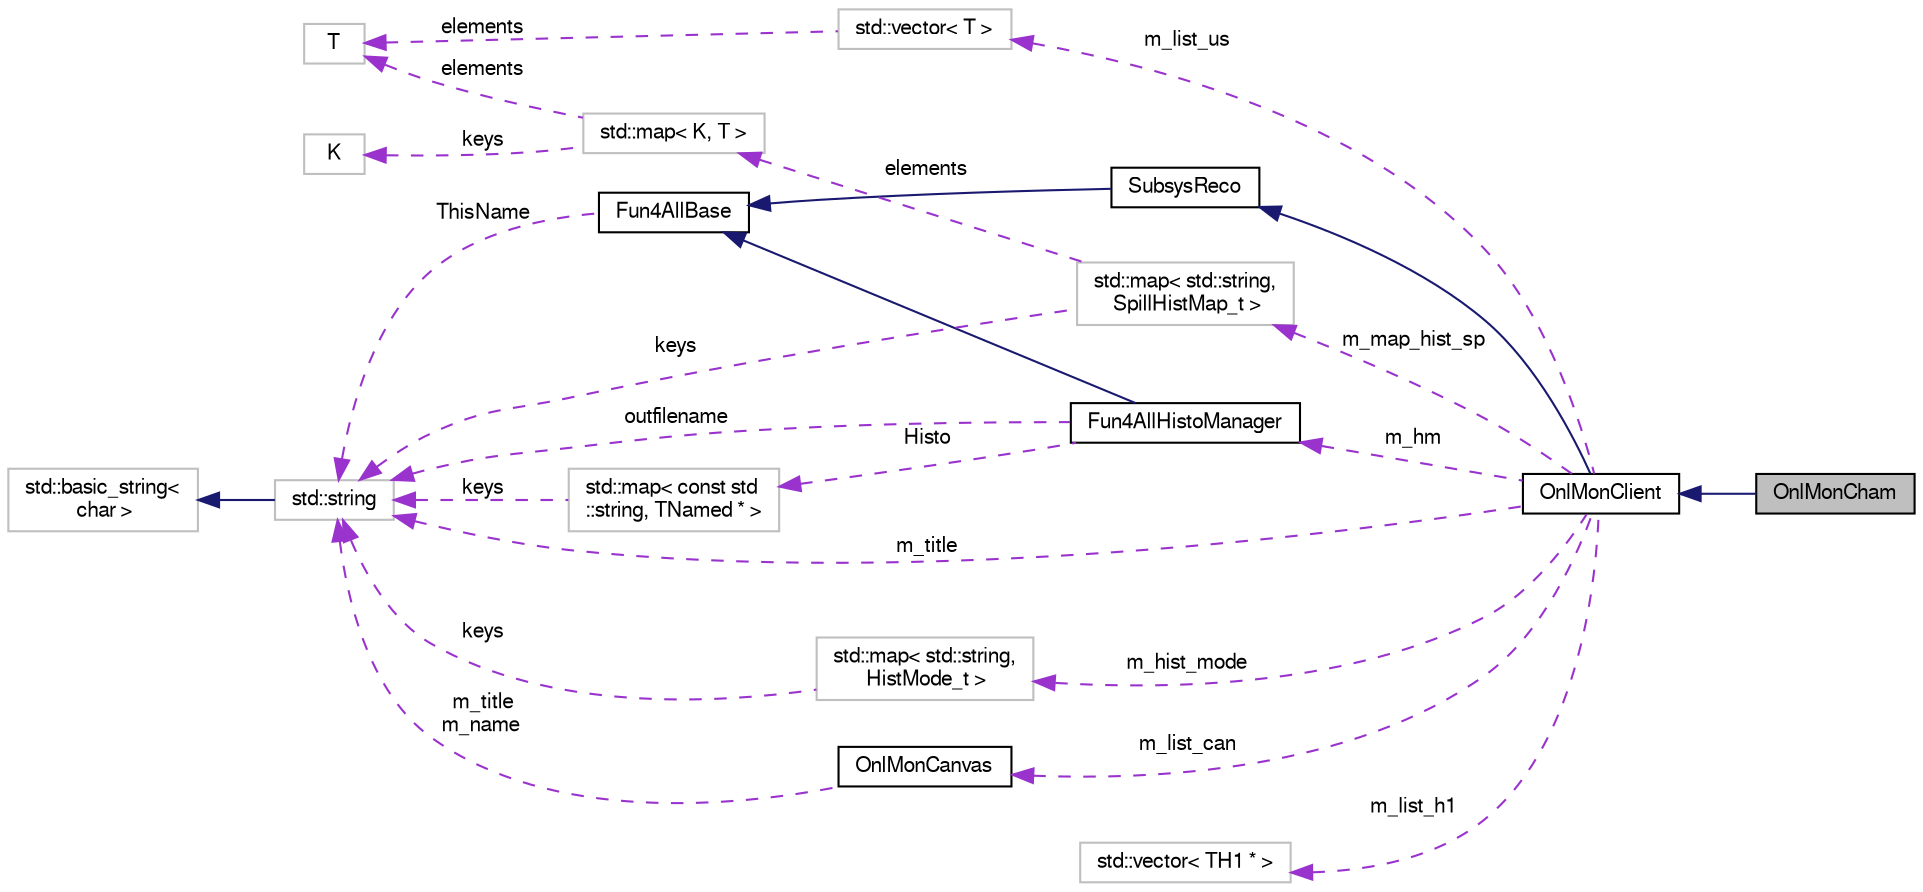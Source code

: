 digraph "OnlMonCham"
{
  bgcolor="transparent";
  edge [fontname="FreeSans",fontsize="10",labelfontname="FreeSans",labelfontsize="10"];
  node [fontname="FreeSans",fontsize="10",shape=record];
  rankdir="LR";
  Node1 [label="OnlMonCham",height=0.2,width=0.4,color="black", fillcolor="grey75", style="filled" fontcolor="black"];
  Node2 -> Node1 [dir="back",color="midnightblue",fontsize="10",style="solid",fontname="FreeSans"];
  Node2 [label="OnlMonClient",height=0.2,width=0.4,color="black",URL="$d9/d62/classOnlMonClient.html",tooltip="Base class for the OnlMon subsystem module. "];
  Node3 -> Node2 [dir="back",color="midnightblue",fontsize="10",style="solid",fontname="FreeSans"];
  Node3 [label="SubsysReco",height=0.2,width=0.4,color="black",URL="$d0/d32/classSubsysReco.html"];
  Node4 -> Node3 [dir="back",color="midnightblue",fontsize="10",style="solid",fontname="FreeSans"];
  Node4 [label="Fun4AllBase",height=0.2,width=0.4,color="black",URL="$d5/dec/classFun4AllBase.html"];
  Node5 -> Node4 [dir="back",color="darkorchid3",fontsize="10",style="dashed",label=" ThisName" ,fontname="FreeSans"];
  Node5 [label="std::string",height=0.2,width=0.4,color="grey75",tooltip="STL class. "];
  Node6 -> Node5 [dir="back",color="midnightblue",fontsize="10",style="solid",fontname="FreeSans"];
  Node6 [label="std::basic_string\<\l char \>",height=0.2,width=0.4,color="grey75",tooltip="STL class. "];
  Node7 -> Node2 [dir="back",color="darkorchid3",fontsize="10",style="dashed",label=" m_list_h1" ,fontname="FreeSans"];
  Node7 [label="std::vector\< TH1 * \>",height=0.2,width=0.4,color="grey75"];
  Node8 -> Node2 [dir="back",color="darkorchid3",fontsize="10",style="dashed",label=" m_hist_mode" ,fontname="FreeSans"];
  Node8 [label="std::map\< std::string,\l HistMode_t \>",height=0.2,width=0.4,color="grey75"];
  Node5 -> Node8 [dir="back",color="darkorchid3",fontsize="10",style="dashed",label=" keys" ,fontname="FreeSans"];
  Node9 -> Node2 [dir="back",color="darkorchid3",fontsize="10",style="dashed",label=" m_list_can" ,fontname="FreeSans"];
  Node9 [label="OnlMonCanvas",height=0.2,width=0.4,color="black",URL="$df/ddc/classOnlMonCanvas.html"];
  Node5 -> Node9 [dir="back",color="darkorchid3",fontsize="10",style="dashed",label=" m_title\nm_name" ,fontname="FreeSans"];
  Node10 -> Node2 [dir="back",color="darkorchid3",fontsize="10",style="dashed",label=" m_map_hist_sp" ,fontname="FreeSans"];
  Node10 [label="std::map\< std::string,\l SpillHistMap_t \>",height=0.2,width=0.4,color="grey75"];
  Node11 -> Node10 [dir="back",color="darkorchid3",fontsize="10",style="dashed",label=" elements" ,fontname="FreeSans"];
  Node11 [label="std::map\< K, T \>",height=0.2,width=0.4,color="grey75",tooltip="STL class. "];
  Node12 -> Node11 [dir="back",color="darkorchid3",fontsize="10",style="dashed",label=" keys" ,fontname="FreeSans"];
  Node12 [label="K",height=0.2,width=0.4,color="grey75"];
  Node13 -> Node11 [dir="back",color="darkorchid3",fontsize="10",style="dashed",label=" elements" ,fontname="FreeSans"];
  Node13 [label="T",height=0.2,width=0.4,color="grey75"];
  Node5 -> Node10 [dir="back",color="darkorchid3",fontsize="10",style="dashed",label=" keys" ,fontname="FreeSans"];
  Node5 -> Node2 [dir="back",color="darkorchid3",fontsize="10",style="dashed",label=" m_title" ,fontname="FreeSans"];
  Node14 -> Node2 [dir="back",color="darkorchid3",fontsize="10",style="dashed",label=" m_list_us" ,fontname="FreeSans"];
  Node14 [label="std::vector\< T \>",height=0.2,width=0.4,color="grey75",tooltip="STL class. "];
  Node13 -> Node14 [dir="back",color="darkorchid3",fontsize="10",style="dashed",label=" elements" ,fontname="FreeSans"];
  Node15 -> Node2 [dir="back",color="darkorchid3",fontsize="10",style="dashed",label=" m_hm" ,fontname="FreeSans"];
  Node15 [label="Fun4AllHistoManager",height=0.2,width=0.4,color="black",URL="$d3/d96/classFun4AllHistoManager.html"];
  Node4 -> Node15 [dir="back",color="midnightblue",fontsize="10",style="solid",fontname="FreeSans"];
  Node5 -> Node15 [dir="back",color="darkorchid3",fontsize="10",style="dashed",label=" outfilename" ,fontname="FreeSans"];
  Node16 -> Node15 [dir="back",color="darkorchid3",fontsize="10",style="dashed",label=" Histo" ,fontname="FreeSans"];
  Node16 [label="std::map\< const std\l::string, TNamed * \>",height=0.2,width=0.4,color="grey75"];
  Node5 -> Node16 [dir="back",color="darkorchid3",fontsize="10",style="dashed",label=" keys" ,fontname="FreeSans"];
}
